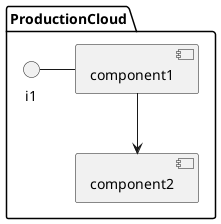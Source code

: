 @startuml

package ProductionCloud {
component component1
component component2
interface i1

}
i1 - component1
component1 --> component2
@enduml
